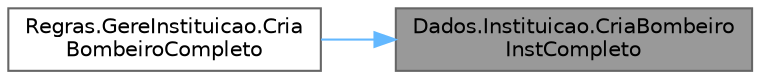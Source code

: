 digraph "Dados.Instituicao.CriaBombeiroInstCompleto"
{
 // LATEX_PDF_SIZE
  bgcolor="transparent";
  edge [fontname=Helvetica,fontsize=10,labelfontname=Helvetica,labelfontsize=10];
  node [fontname=Helvetica,fontsize=10,shape=box,height=0.2,width=0.4];
  rankdir="RL";
  Node1 [id="Node000001",label="Dados.Instituicao.CriaBombeiro\lInstCompleto",height=0.2,width=0.4,color="gray40", fillcolor="grey60", style="filled", fontcolor="black",tooltip="Funcao que adiciona um bombeiro na lista da equipa de bombeiros da instituicao."];
  Node1 -> Node2 [id="edge1_Node000001_Node000002",dir="back",color="steelblue1",style="solid",tooltip=" "];
  Node2 [id="Node000002",label="Regras.GereInstituicao.Cria\lBombeiroCompleto",height=0.2,width=0.4,color="grey40", fillcolor="white", style="filled",URL="$class_regras_1_1_gere_instituicao.html#ad08ef028e4d652fc95748d1599eef460",tooltip="Funcao que cria bombeiro completo."];
}
